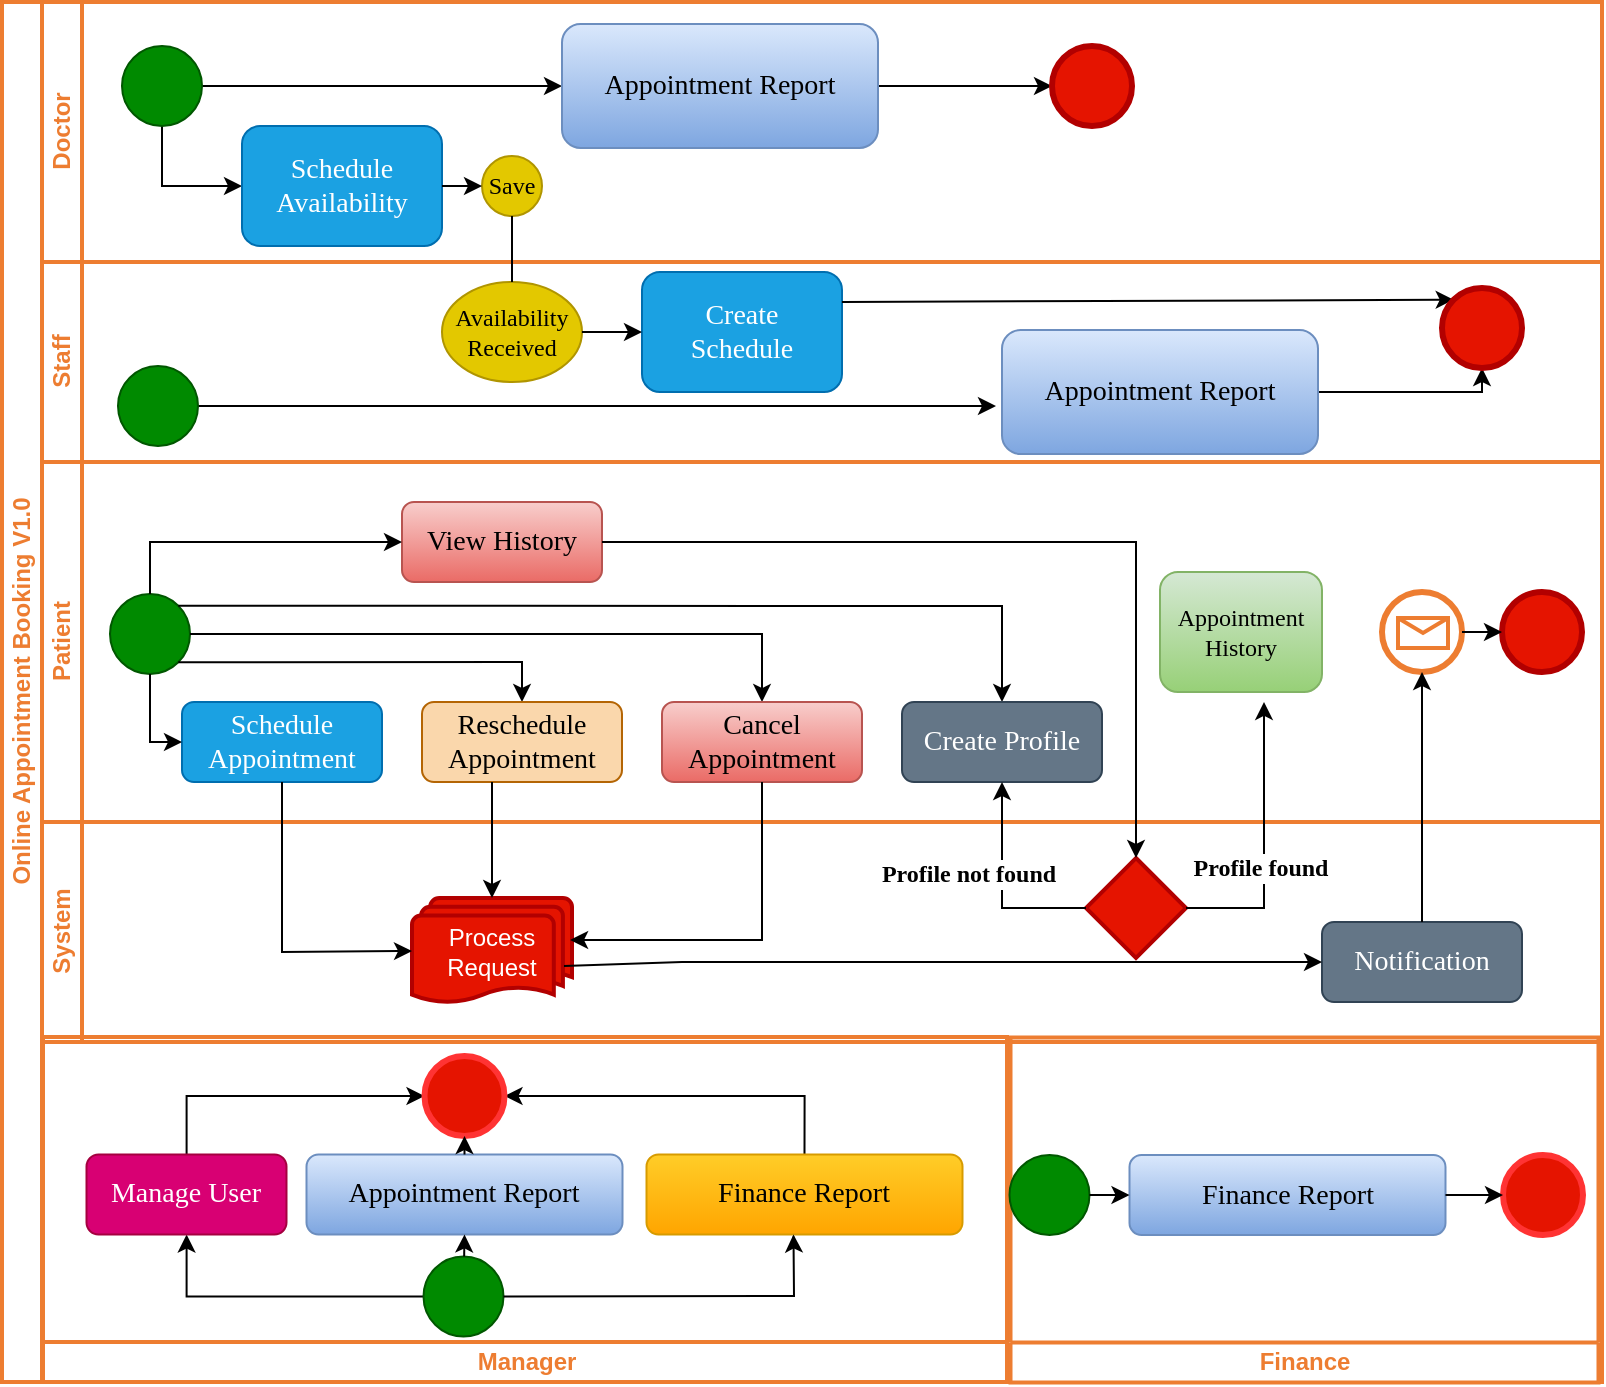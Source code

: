<mxfile version="26.2.2">
  <diagram id="prtHgNgQTEPvFCAcTncT" name="Page-1">
    <mxGraphModel dx="1428" dy="841" grid="1" gridSize="10" guides="1" tooltips="1" connect="1" arrows="1" fold="1" page="1" pageScale="1" pageWidth="1169" pageHeight="827" math="0" shadow="0">
      <root>
        <mxCell id="0" />
        <mxCell id="1" parent="0" />
        <mxCell id="dNxyNK7c78bLwvsdeMH5-19" value="&lt;font style=&quot;color: rgb(237, 125, 49);&quot;&gt;Online Appointment Booking V1.0&lt;/font&gt;" style="swimlane;html=1;childLayout=stackLayout;resizeParent=1;resizeParentMax=0;horizontal=0;startSize=20;horizontalStack=0;strokeColor=light-dark(#ED7D31,#EDEDED);strokeWidth=2;container=0;movable=1;resizable=1;rotatable=1;deletable=1;editable=1;locked=0;connectable=1;" parent="1" vertex="1">
          <mxGeometry x="40" y="120" width="800" height="690" as="geometry">
            <mxRectangle x="120" y="120" width="40" height="50" as="alternateBounds" />
          </mxGeometry>
        </mxCell>
        <mxCell id="dNxyNK7c78bLwvsdeMH5-20" value="&lt;font style=&quot;color: rgb(237, 125, 49);&quot;&gt;Doctor&lt;/font&gt;" style="swimlane;html=1;startSize=20;horizontal=0;strokeColor=#ED7D31;strokeWidth=2;" parent="1" vertex="1">
          <mxGeometry x="60" y="120" width="780" height="130" as="geometry" />
        </mxCell>
        <mxCell id="c4G1HvapONVKOLHda4lt-110" style="edgeStyle=orthogonalEdgeStyle;rounded=0;orthogonalLoop=1;jettySize=auto;html=1;entryX=0;entryY=0.5;entryDx=0;entryDy=0;" edge="1" parent="dNxyNK7c78bLwvsdeMH5-20" source="dNxyNK7c78bLwvsdeMH5-23" target="dNxyNK7c78bLwvsdeMH5-24">
          <mxGeometry relative="1" as="geometry">
            <Array as="points">
              <mxPoint x="60" y="92" />
            </Array>
          </mxGeometry>
        </mxCell>
        <mxCell id="c4G1HvapONVKOLHda4lt-111" style="edgeStyle=orthogonalEdgeStyle;rounded=0;orthogonalLoop=1;jettySize=auto;html=1;entryX=0;entryY=0.5;entryDx=0;entryDy=0;" edge="1" parent="dNxyNK7c78bLwvsdeMH5-20" source="dNxyNK7c78bLwvsdeMH5-23" target="c4G1HvapONVKOLHda4lt-109">
          <mxGeometry relative="1" as="geometry" />
        </mxCell>
        <mxCell id="dNxyNK7c78bLwvsdeMH5-23" value="" style="ellipse;whiteSpace=wrap;html=1;fillColor=#008a00;fontColor=#ffffff;strokeColor=#005700;" parent="dNxyNK7c78bLwvsdeMH5-20" vertex="1">
          <mxGeometry x="40" y="22" width="40" height="40" as="geometry" />
        </mxCell>
        <mxCell id="dNxyNK7c78bLwvsdeMH5-24" value="&lt;font style=&quot;font-size: 14px;&quot; face=&quot;Verdana&quot;&gt;Schedule&lt;/font&gt;&lt;div&gt;&lt;font style=&quot;font-size: 14px;&quot; face=&quot;Verdana&quot;&gt;Availability&lt;/font&gt;&lt;/div&gt;" style="rounded=1;whiteSpace=wrap;html=1;fontFamily=Helvetica;fontSize=12;align=center;fillColor=#1ba1e2;strokeColor=#006EAF;fontColor=#ffffff;" parent="dNxyNK7c78bLwvsdeMH5-20" vertex="1">
          <mxGeometry x="100" y="62" width="100" height="60" as="geometry" />
        </mxCell>
        <mxCell id="c4G1HvapONVKOLHda4lt-1" value="&lt;font face=&quot;Verdana&quot;&gt;Save&lt;/font&gt;" style="ellipse;whiteSpace=wrap;html=1;fillColor=#e3c800;fontColor=#000000;strokeColor=#B09500;fillStyle=auto;" vertex="1" parent="dNxyNK7c78bLwvsdeMH5-20">
          <mxGeometry x="220" y="77" width="30" height="30" as="geometry" />
        </mxCell>
        <mxCell id="c4G1HvapONVKOLHda4lt-4" value="" style="endArrow=classic;html=1;rounded=0;exitX=1;exitY=0.5;exitDx=0;exitDy=0;entryX=0;entryY=0.5;entryDx=0;entryDy=0;" edge="1" parent="dNxyNK7c78bLwvsdeMH5-20" source="dNxyNK7c78bLwvsdeMH5-24" target="c4G1HvapONVKOLHda4lt-1">
          <mxGeometry width="50" height="50" relative="1" as="geometry">
            <mxPoint x="310" y="120" as="sourcePoint" />
            <mxPoint x="360" y="70" as="targetPoint" />
          </mxGeometry>
        </mxCell>
        <mxCell id="c4G1HvapONVKOLHda4lt-116" style="edgeStyle=orthogonalEdgeStyle;rounded=0;orthogonalLoop=1;jettySize=auto;html=1;" edge="1" parent="dNxyNK7c78bLwvsdeMH5-20" source="c4G1HvapONVKOLHda4lt-109" target="c4G1HvapONVKOLHda4lt-113">
          <mxGeometry relative="1" as="geometry">
            <mxPoint x="500" y="42" as="targetPoint" />
          </mxGeometry>
        </mxCell>
        <mxCell id="c4G1HvapONVKOLHda4lt-109" value="&lt;font style=&quot;color: rgb(0, 0, 0);&quot; face=&quot;Verdana&quot;&gt;&lt;span style=&quot;font-size: 14px;&quot;&gt;Appointment Report&lt;/span&gt;&lt;/font&gt;" style="rounded=1;whiteSpace=wrap;html=1;fontFamily=Helvetica;fontSize=12;align=center;fillColor=#dae8fc;strokeColor=#6c8ebf;gradientColor=#7ea6e0;" vertex="1" parent="dNxyNK7c78bLwvsdeMH5-20">
          <mxGeometry x="260" y="11" width="158" height="62" as="geometry" />
        </mxCell>
        <mxCell id="c4G1HvapONVKOLHda4lt-113" value="" style="ellipse;whiteSpace=wrap;html=1;fillColor=#e51400;fontColor=#FFFFFF;strokeColor=#B20000;strokeWidth=3;" vertex="1" parent="dNxyNK7c78bLwvsdeMH5-20">
          <mxGeometry x="505" y="22" width="40" height="40" as="geometry" />
        </mxCell>
        <mxCell id="dNxyNK7c78bLwvsdeMH5-21" value="&lt;font style=&quot;color: rgb(237, 125, 49);&quot;&gt;Staff&lt;/font&gt;" style="swimlane;html=1;startSize=20;horizontal=0;strokeColor=#ED7D31;strokeWidth=2;" parent="1" vertex="1">
          <mxGeometry x="60" y="250" width="780" height="100" as="geometry" />
        </mxCell>
        <mxCell id="c4G1HvapONVKOLHda4lt-5" value="&lt;font face=&quot;Verdana&quot;&gt;Availability Received&lt;/font&gt;" style="ellipse;whiteSpace=wrap;html=1;fillColor=#e3c800;fontColor=#000000;strokeColor=#B09500;fillStyle=auto;" vertex="1" parent="dNxyNK7c78bLwvsdeMH5-21">
          <mxGeometry x="200" y="10" width="70" height="50" as="geometry" />
        </mxCell>
        <mxCell id="c4G1HvapONVKOLHda4lt-7" value="&lt;font style=&quot;font-size: 14px;&quot; face=&quot;Verdana&quot;&gt;Create&lt;/font&gt;&lt;div&gt;&lt;font style=&quot;font-size: 14px;&quot; face=&quot;Verdana&quot;&gt;Schedule&lt;/font&gt;&lt;/div&gt;" style="rounded=1;whiteSpace=wrap;html=1;fontFamily=Helvetica;fontSize=12;align=center;fillColor=#1ba1e2;strokeColor=#006EAF;fontColor=#ffffff;" vertex="1" parent="dNxyNK7c78bLwvsdeMH5-21">
          <mxGeometry x="300" y="5" width="100" height="60" as="geometry" />
        </mxCell>
        <mxCell id="c4G1HvapONVKOLHda4lt-8" value="" style="endArrow=classic;html=1;rounded=0;entryX=0;entryY=0.5;entryDx=0;entryDy=0;exitX=1;exitY=0.5;exitDx=0;exitDy=0;" edge="1" parent="dNxyNK7c78bLwvsdeMH5-21" source="c4G1HvapONVKOLHda4lt-5" target="c4G1HvapONVKOLHda4lt-7">
          <mxGeometry width="50" height="50" relative="1" as="geometry">
            <mxPoint x="170" y="139" as="sourcePoint" />
            <mxPoint x="220" y="89" as="targetPoint" />
          </mxGeometry>
        </mxCell>
        <mxCell id="c4G1HvapONVKOLHda4lt-16" value="" style="endArrow=classic;html=1;rounded=0;entryX=0;entryY=0;entryDx=0;entryDy=0;exitX=1;exitY=0.25;exitDx=0;exitDy=0;" edge="1" parent="dNxyNK7c78bLwvsdeMH5-21" source="c4G1HvapONVKOLHda4lt-7" target="c4G1HvapONVKOLHda4lt-123">
          <mxGeometry width="50" height="50" relative="1" as="geometry">
            <mxPoint x="410" y="30" as="sourcePoint" />
            <mxPoint x="420" y="35" as="targetPoint" />
            <Array as="points" />
          </mxGeometry>
        </mxCell>
        <mxCell id="c4G1HvapONVKOLHda4lt-124" style="edgeStyle=orthogonalEdgeStyle;rounded=0;orthogonalLoop=1;jettySize=auto;html=1;entryX=0.5;entryY=1;entryDx=0;entryDy=0;" edge="1" parent="dNxyNK7c78bLwvsdeMH5-21" source="c4G1HvapONVKOLHda4lt-117" target="c4G1HvapONVKOLHda4lt-123">
          <mxGeometry relative="1" as="geometry">
            <Array as="points">
              <mxPoint x="720" y="65" />
            </Array>
          </mxGeometry>
        </mxCell>
        <mxCell id="c4G1HvapONVKOLHda4lt-117" value="&lt;font style=&quot;color: rgb(0, 0, 0);&quot; face=&quot;Verdana&quot;&gt;&lt;span style=&quot;font-size: 14px;&quot;&gt;Appointment Report&lt;/span&gt;&lt;/font&gt;" style="rounded=1;whiteSpace=wrap;html=1;fontFamily=Helvetica;fontSize=12;align=center;fillColor=#dae8fc;strokeColor=#6c8ebf;gradientColor=#7ea6e0;" vertex="1" parent="dNxyNK7c78bLwvsdeMH5-21">
          <mxGeometry x="480" y="34" width="158" height="62" as="geometry" />
        </mxCell>
        <mxCell id="c4G1HvapONVKOLHda4lt-119" style="edgeStyle=orthogonalEdgeStyle;rounded=0;orthogonalLoop=1;jettySize=auto;html=1;entryX=-0.019;entryY=0.613;entryDx=0;entryDy=0;entryPerimeter=0;" edge="1" parent="dNxyNK7c78bLwvsdeMH5-21" source="c4G1HvapONVKOLHda4lt-118" target="c4G1HvapONVKOLHda4lt-117">
          <mxGeometry relative="1" as="geometry" />
        </mxCell>
        <mxCell id="c4G1HvapONVKOLHda4lt-118" value="" style="ellipse;whiteSpace=wrap;html=1;fillColor=#008a00;fontColor=#ffffff;strokeColor=#005700;" vertex="1" parent="dNxyNK7c78bLwvsdeMH5-21">
          <mxGeometry x="38" y="52" width="40" height="40" as="geometry" />
        </mxCell>
        <mxCell id="c4G1HvapONVKOLHda4lt-123" value="" style="ellipse;whiteSpace=wrap;html=1;fillColor=#e51400;fontColor=#FFFFFF;strokeColor=#B20000;strokeWidth=3;" vertex="1" parent="dNxyNK7c78bLwvsdeMH5-21">
          <mxGeometry x="700" y="13" width="40" height="40" as="geometry" />
        </mxCell>
        <mxCell id="dNxyNK7c78bLwvsdeMH5-22" value="&lt;font style=&quot;color: rgb(237, 125, 49);&quot;&gt;Patient&lt;/font&gt;" style="swimlane;html=1;startSize=20;horizontal=0;strokeColor=#ED7D31;strokeWidth=2;" parent="1" vertex="1">
          <mxGeometry x="60" y="350" width="780" height="180" as="geometry" />
        </mxCell>
        <mxCell id="c4G1HvapONVKOLHda4lt-17" value="" style="ellipse;whiteSpace=wrap;html=1;fillColor=#008a00;fontColor=#ffffff;strokeColor=#005700;" vertex="1" parent="dNxyNK7c78bLwvsdeMH5-22">
          <mxGeometry x="34" y="66" width="40" height="40" as="geometry" />
        </mxCell>
        <mxCell id="c4G1HvapONVKOLHda4lt-18" value="&lt;font face=&quot;Verdana&quot;&gt;&lt;span style=&quot;font-size: 14px;&quot;&gt;Schedule Appointment&lt;/span&gt;&lt;/font&gt;" style="rounded=1;whiteSpace=wrap;html=1;fontFamily=Helvetica;fontSize=12;align=center;fillColor=#1ba1e2;strokeColor=#006EAF;fontColor=#ffffff;" vertex="1" parent="dNxyNK7c78bLwvsdeMH5-22">
          <mxGeometry x="70" y="120" width="100" height="40" as="geometry" />
        </mxCell>
        <mxCell id="c4G1HvapONVKOLHda4lt-19" value="" style="endArrow=classic;html=1;rounded=0;exitX=1;exitY=1;exitDx=0;exitDy=0;entryX=0.5;entryY=0;entryDx=0;entryDy=0;" edge="1" parent="dNxyNK7c78bLwvsdeMH5-22" source="c4G1HvapONVKOLHda4lt-17" target="c4G1HvapONVKOLHda4lt-32">
          <mxGeometry width="50" height="50" relative="1" as="geometry">
            <mxPoint x="300" y="100" as="sourcePoint" />
            <mxPoint x="290" y="100" as="targetPoint" />
            <Array as="points">
              <mxPoint x="240" y="100" />
            </Array>
          </mxGeometry>
        </mxCell>
        <mxCell id="c4G1HvapONVKOLHda4lt-32" value="&lt;font face=&quot;Verdana&quot;&gt;&lt;span style=&quot;font-size: 14px;&quot;&gt;Reschedule Appointment&lt;/span&gt;&lt;/font&gt;" style="rounded=1;whiteSpace=wrap;html=1;fontFamily=Helvetica;fontSize=12;align=center;fillColor=#FAD7AC;strokeColor=#b46504;" vertex="1" parent="dNxyNK7c78bLwvsdeMH5-22">
          <mxGeometry x="190" y="120" width="100" height="40" as="geometry" />
        </mxCell>
        <mxCell id="c4G1HvapONVKOLHda4lt-34" value="" style="endArrow=classic;html=1;rounded=0;exitX=1;exitY=0.5;exitDx=0;exitDy=0;entryX=0.5;entryY=0;entryDx=0;entryDy=0;" edge="1" parent="dNxyNK7c78bLwvsdeMH5-22" source="c4G1HvapONVKOLHda4lt-17" target="c4G1HvapONVKOLHda4lt-33">
          <mxGeometry width="50" height="50" relative="1" as="geometry">
            <mxPoint x="95" y="87" as="sourcePoint" />
            <mxPoint x="380" y="100" as="targetPoint" />
            <Array as="points">
              <mxPoint x="360" y="86" />
            </Array>
          </mxGeometry>
        </mxCell>
        <mxCell id="c4G1HvapONVKOLHda4lt-35" value="" style="endArrow=classic;html=1;rounded=0;exitX=1;exitY=0;exitDx=0;exitDy=0;entryX=0.5;entryY=0;entryDx=0;entryDy=0;" edge="1" parent="dNxyNK7c78bLwvsdeMH5-22" source="c4G1HvapONVKOLHda4lt-17" target="c4G1HvapONVKOLHda4lt-46">
          <mxGeometry width="50" height="50" relative="1" as="geometry">
            <mxPoint x="96" y="84" as="sourcePoint" />
            <mxPoint x="470" y="110" as="targetPoint" />
            <Array as="points">
              <mxPoint x="480" y="72" />
            </Array>
          </mxGeometry>
        </mxCell>
        <mxCell id="c4G1HvapONVKOLHda4lt-36" value="&lt;font face=&quot;Verdana&quot;&gt;&lt;span style=&quot;font-size: 14px;&quot;&gt;View History&lt;/span&gt;&lt;/font&gt;" style="rounded=1;whiteSpace=wrap;html=1;fontFamily=Helvetica;fontSize=12;align=center;fillColor=#f8cecc;strokeColor=#b85450;gradientColor=#ea6b66;" vertex="1" parent="dNxyNK7c78bLwvsdeMH5-22">
          <mxGeometry x="180" y="20" width="100" height="40" as="geometry" />
        </mxCell>
        <mxCell id="c4G1HvapONVKOLHda4lt-37" value="" style="endArrow=classic;html=1;rounded=0;entryX=0;entryY=0.5;entryDx=0;entryDy=0;exitX=0.5;exitY=0;exitDx=0;exitDy=0;" edge="1" parent="dNxyNK7c78bLwvsdeMH5-22" source="c4G1HvapONVKOLHda4lt-17" target="c4G1HvapONVKOLHda4lt-36">
          <mxGeometry width="50" height="50" relative="1" as="geometry">
            <mxPoint x="70" y="70" as="sourcePoint" />
            <mxPoint x="120" y="20" as="targetPoint" />
            <Array as="points">
              <mxPoint x="54" y="40" />
            </Array>
          </mxGeometry>
        </mxCell>
        <mxCell id="c4G1HvapONVKOLHda4lt-39" value="&lt;font face=&quot;Verdana&quot;&gt;Appointment History&lt;/font&gt;" style="rounded=1;whiteSpace=wrap;html=1;strokeColor=#82b366;fillColor=#d5e8d4;gradientColor=#97d077;" vertex="1" parent="dNxyNK7c78bLwvsdeMH5-22">
          <mxGeometry x="559" y="55" width="81" height="60" as="geometry" />
        </mxCell>
        <mxCell id="c4G1HvapONVKOLHda4lt-46" value="&lt;span style=&quot;font-family: Verdana;&quot;&gt;&lt;font style=&quot;font-size: 14px;&quot;&gt;Create Profile&lt;/font&gt;&lt;/span&gt;" style="rounded=1;whiteSpace=wrap;html=1;fontFamily=Helvetica;fontSize=12;align=center;fillColor=#647687;strokeColor=#314354;fontColor=#ffffff;" vertex="1" parent="dNxyNK7c78bLwvsdeMH5-22">
          <mxGeometry x="430" y="120" width="100" height="40" as="geometry" />
        </mxCell>
        <mxCell id="c4G1HvapONVKOLHda4lt-48" value="" style="endArrow=classic;html=1;rounded=0;exitX=0.5;exitY=1;exitDx=0;exitDy=0;entryX=0;entryY=0.5;entryDx=0;entryDy=0;" edge="1" parent="dNxyNK7c78bLwvsdeMH5-22" source="c4G1HvapONVKOLHda4lt-17" target="c4G1HvapONVKOLHda4lt-18">
          <mxGeometry width="50" height="50" relative="1" as="geometry">
            <mxPoint x="50" y="160" as="sourcePoint" />
            <mxPoint x="40" y="150" as="targetPoint" />
            <Array as="points">
              <mxPoint x="54" y="140" />
            </Array>
          </mxGeometry>
        </mxCell>
        <mxCell id="c4G1HvapONVKOLHda4lt-33" value="&lt;font face=&quot;Verdana&quot;&gt;&lt;span style=&quot;font-size: 14px;&quot;&gt;Cancel Appointment&lt;/span&gt;&lt;/font&gt;" style="rounded=1;whiteSpace=wrap;html=1;fontFamily=Helvetica;fontSize=12;align=center;fillColor=#f8cecc;strokeColor=#b85450;gradientColor=#ea6b66;" vertex="1" parent="dNxyNK7c78bLwvsdeMH5-22">
          <mxGeometry x="310" y="120" width="100" height="40" as="geometry" />
        </mxCell>
        <mxCell id="c4G1HvapONVKOLHda4lt-58" value="" style="ellipse;whiteSpace=wrap;html=1;fillColor=#E51400;fontColor=#FFFFFF;strokeColor=#B20000;strokeWidth=3;" vertex="1" parent="dNxyNK7c78bLwvsdeMH5-22">
          <mxGeometry x="730" y="65" width="40" height="40" as="geometry" />
        </mxCell>
        <mxCell id="c4G1HvapONVKOLHda4lt-59" value="" style="ellipse;whiteSpace=wrap;html=1;fillColor=none;fontColor=#ffffff;strokeColor=#ED7D31;strokeWidth=3;" vertex="1" parent="dNxyNK7c78bLwvsdeMH5-22">
          <mxGeometry x="670" y="65" width="40" height="40" as="geometry" />
        </mxCell>
        <mxCell id="c4G1HvapONVKOLHda4lt-61" value="" style="shape=message;html=1;html=1;outlineConnect=0;labelPosition=center;verticalLabelPosition=bottom;align=center;verticalAlign=top;strokeColor=#ED7D31;strokeWidth=2;" vertex="1" parent="dNxyNK7c78bLwvsdeMH5-22">
          <mxGeometry x="678" y="78" width="25" height="15" as="geometry" />
        </mxCell>
        <mxCell id="c4G1HvapONVKOLHda4lt-65" value="" style="endArrow=classic;html=1;rounded=0;entryX=0;entryY=0.5;entryDx=0;entryDy=0;exitX=1;exitY=0.5;exitDx=0;exitDy=0;" edge="1" parent="dNxyNK7c78bLwvsdeMH5-22" source="c4G1HvapONVKOLHda4lt-59" target="c4G1HvapONVKOLHda4lt-58">
          <mxGeometry width="50" height="50" relative="1" as="geometry">
            <mxPoint x="700" y="170" as="sourcePoint" />
            <mxPoint x="750" y="120" as="targetPoint" />
          </mxGeometry>
        </mxCell>
        <mxCell id="c4G1HvapONVKOLHda4lt-6" value="" style="endArrow=none;html=1;rounded=0;entryX=0.5;entryY=1;entryDx=0;entryDy=0;exitX=0.5;exitY=0;exitDx=0;exitDy=0;" edge="1" parent="1" source="c4G1HvapONVKOLHda4lt-5" target="c4G1HvapONVKOLHda4lt-1">
          <mxGeometry width="50" height="50" relative="1" as="geometry">
            <mxPoint x="270" y="350" as="sourcePoint" />
            <mxPoint x="320" y="300" as="targetPoint" />
          </mxGeometry>
        </mxCell>
        <mxCell id="c4G1HvapONVKOLHda4lt-22" value="&lt;font style=&quot;color: rgb(237, 125, 49);&quot;&gt;System&lt;/font&gt;" style="swimlane;html=1;startSize=20;horizontal=0;strokeColor=#ED7D31;strokeWidth=2;" vertex="1" parent="1">
          <mxGeometry x="60" y="530" width="780" height="110" as="geometry" />
        </mxCell>
        <mxCell id="c4G1HvapONVKOLHda4lt-28" value="" style="rhombus;whiteSpace=wrap;html=1;strokeColor=#B20000;strokeWidth=2;fillColor=#e51400;fontColor=#ffffff;" vertex="1" parent="c4G1HvapONVKOLHda4lt-22">
          <mxGeometry x="522" y="18" width="50" height="50" as="geometry" />
        </mxCell>
        <mxCell id="c4G1HvapONVKOLHda4lt-57" value="Process Request" style="strokeWidth=2;html=1;shape=mxgraph.flowchart.multi-document;whiteSpace=wrap;fillColor=#e51400;fontColor=#ffffff;strokeColor=#B20000;" vertex="1" parent="c4G1HvapONVKOLHda4lt-22">
          <mxGeometry x="185" y="38" width="80" height="53" as="geometry" />
        </mxCell>
        <mxCell id="c4G1HvapONVKOLHda4lt-62" value="&lt;span style=&quot;font-family: Verdana;&quot;&gt;&lt;font style=&quot;font-size: 14px;&quot;&gt;Notification&lt;/font&gt;&lt;/span&gt;" style="rounded=1;whiteSpace=wrap;html=1;fontFamily=Helvetica;fontSize=12;align=center;fillColor=#647687;strokeColor=#314354;fontColor=#ffffff;" vertex="1" parent="c4G1HvapONVKOLHda4lt-22">
          <mxGeometry x="640" y="50" width="100" height="40" as="geometry" />
        </mxCell>
        <mxCell id="c4G1HvapONVKOLHda4lt-63" value="" style="endArrow=classic;html=1;rounded=0;exitX=0.95;exitY=0.642;exitDx=0;exitDy=0;exitPerimeter=0;entryX=0;entryY=0.5;entryDx=0;entryDy=0;" edge="1" parent="c4G1HvapONVKOLHda4lt-22" source="c4G1HvapONVKOLHda4lt-57" target="c4G1HvapONVKOLHda4lt-62">
          <mxGeometry width="50" height="50" relative="1" as="geometry">
            <mxPoint x="218.04" y="73.007" as="sourcePoint" />
            <mxPoint x="690" y="71" as="targetPoint" />
            <Array as="points">
              <mxPoint x="320" y="70" />
            </Array>
          </mxGeometry>
        </mxCell>
        <mxCell id="c4G1HvapONVKOLHda4lt-38" value="" style="endArrow=classic;html=1;rounded=0;exitX=1;exitY=0.5;exitDx=0;exitDy=0;entryX=0.5;entryY=0;entryDx=0;entryDy=0;" edge="1" parent="1" source="c4G1HvapONVKOLHda4lt-36" target="c4G1HvapONVKOLHda4lt-28">
          <mxGeometry width="50" height="50" relative="1" as="geometry">
            <mxPoint x="420" y="440" as="sourcePoint" />
            <mxPoint x="470" y="390" as="targetPoint" />
            <Array as="points">
              <mxPoint x="607" y="390" />
            </Array>
          </mxGeometry>
        </mxCell>
        <mxCell id="c4G1HvapONVKOLHda4lt-49" value="" style="endArrow=classic;html=1;rounded=0;exitX=0;exitY=0.5;exitDx=0;exitDy=0;entryX=0.5;entryY=1;entryDx=0;entryDy=0;" edge="1" parent="1" source="c4G1HvapONVKOLHda4lt-28" target="c4G1HvapONVKOLHda4lt-46">
          <mxGeometry width="50" height="50" relative="1" as="geometry">
            <mxPoint x="440" y="680" as="sourcePoint" />
            <mxPoint x="160" y="600" as="targetPoint" />
            <Array as="points">
              <mxPoint x="540" y="573" />
            </Array>
          </mxGeometry>
        </mxCell>
        <mxCell id="c4G1HvapONVKOLHda4lt-50" value="&lt;font style=&quot;font-size: 12px;&quot; face=&quot;Verdana&quot;&gt;&lt;b&gt;Profile not found&lt;/b&gt;&lt;/font&gt;" style="edgeLabel;html=1;align=center;verticalAlign=middle;resizable=0;points=[];" vertex="1" connectable="0" parent="c4G1HvapONVKOLHda4lt-49">
          <mxGeometry x="-0.203" y="-1" relative="1" as="geometry">
            <mxPoint x="-18" y="-17" as="offset" />
          </mxGeometry>
        </mxCell>
        <mxCell id="c4G1HvapONVKOLHda4lt-52" style="edgeStyle=orthogonalEdgeStyle;rounded=0;orthogonalLoop=1;jettySize=auto;html=1;entryX=0.642;entryY=1.083;entryDx=0;entryDy=0;entryPerimeter=0;exitX=1;exitY=0.5;exitDx=0;exitDy=0;" edge="1" parent="1" source="c4G1HvapONVKOLHda4lt-28" target="c4G1HvapONVKOLHda4lt-39">
          <mxGeometry relative="1" as="geometry">
            <mxPoint x="671" y="562" as="sourcePoint" />
            <Array as="points">
              <mxPoint x="671" y="573" />
            </Array>
          </mxGeometry>
        </mxCell>
        <mxCell id="c4G1HvapONVKOLHda4lt-84" value="&lt;font style=&quot;font-size: 12px;&quot; face=&quot;Verdana&quot;&gt;&lt;b&gt;Profile found&lt;/b&gt;&lt;/font&gt;" style="edgeLabel;html=1;align=center;verticalAlign=middle;resizable=0;points=[];" vertex="1" connectable="0" parent="c4G1HvapONVKOLHda4lt-52">
          <mxGeometry x="-0.169" y="2" relative="1" as="geometry">
            <mxPoint as="offset" />
          </mxGeometry>
        </mxCell>
        <mxCell id="c4G1HvapONVKOLHda4lt-54" value="" style="endArrow=classic;html=1;rounded=0;entryX=0;entryY=0.5;entryDx=0;entryDy=0;exitX=0.5;exitY=1;exitDx=0;exitDy=0;entryPerimeter=0;" edge="1" parent="1" source="c4G1HvapONVKOLHda4lt-18" target="c4G1HvapONVKOLHda4lt-57">
          <mxGeometry width="50" height="50" relative="1" as="geometry">
            <mxPoint x="150" y="620" as="sourcePoint" />
            <mxPoint x="260" y="625" as="targetPoint" />
            <Array as="points">
              <mxPoint x="180" y="595" />
            </Array>
          </mxGeometry>
        </mxCell>
        <mxCell id="c4G1HvapONVKOLHda4lt-55" value="" style="endArrow=classic;html=1;rounded=0;entryX=0.5;entryY=0;entryDx=0;entryDy=0;entryPerimeter=0;exitX=0.35;exitY=1;exitDx=0;exitDy=0;exitPerimeter=0;" edge="1" parent="1" source="c4G1HvapONVKOLHda4lt-32" target="c4G1HvapONVKOLHda4lt-57">
          <mxGeometry width="50" height="50" relative="1" as="geometry">
            <mxPoint x="285" y="550" as="sourcePoint" />
            <mxPoint x="285" y="600" as="targetPoint" />
          </mxGeometry>
        </mxCell>
        <mxCell id="c4G1HvapONVKOLHda4lt-56" value="" style="endArrow=classic;html=1;rounded=0;exitX=0.5;exitY=1;exitDx=0;exitDy=0;entryX=0.988;entryY=0.396;entryDx=0;entryDy=0;entryPerimeter=0;" edge="1" parent="1" source="c4G1HvapONVKOLHda4lt-33" target="c4G1HvapONVKOLHda4lt-57">
          <mxGeometry width="50" height="50" relative="1" as="geometry">
            <mxPoint x="400" y="650" as="sourcePoint" />
            <mxPoint x="310" y="625" as="targetPoint" />
            <Array as="points">
              <mxPoint x="420" y="589" />
            </Array>
          </mxGeometry>
        </mxCell>
        <mxCell id="c4G1HvapONVKOLHda4lt-64" value="" style="endArrow=classic;html=1;rounded=0;entryX=0.5;entryY=1;entryDx=0;entryDy=0;" edge="1" parent="1" source="c4G1HvapONVKOLHda4lt-62" target="c4G1HvapONVKOLHda4lt-59">
          <mxGeometry width="50" height="50" relative="1" as="geometry">
            <mxPoint x="750" y="590" as="sourcePoint" />
            <mxPoint x="790" y="580" as="targetPoint" />
          </mxGeometry>
        </mxCell>
        <mxCell id="c4G1HvapONVKOLHda4lt-73" value="&lt;font style=&quot;color: rgb(237, 125, 49);&quot;&gt;Manager&lt;/font&gt;" style="swimlane;html=1;startSize=20;horizontal=0;strokeColor=#ED7D31;strokeWidth=2;rotation=90;direction=east;flipV=0;flipH=1;" vertex="1" parent="1">
          <mxGeometry x="215.25" y="482.75" width="172.5" height="482" as="geometry" />
        </mxCell>
        <mxCell id="c4G1HvapONVKOLHda4lt-92" style="edgeStyle=orthogonalEdgeStyle;rounded=0;orthogonalLoop=1;jettySize=auto;html=1;" edge="1" parent="c4G1HvapONVKOLHda4lt-73" source="c4G1HvapONVKOLHda4lt-80" target="c4G1HvapONVKOLHda4lt-86">
          <mxGeometry relative="1" as="geometry" />
        </mxCell>
        <mxCell id="c4G1HvapONVKOLHda4lt-80" value="" style="ellipse;whiteSpace=wrap;html=1;fillColor=#008a00;fontColor=#ffffff;strokeColor=#005700;" vertex="1" parent="c4G1HvapONVKOLHda4lt-73">
          <mxGeometry x="35.5" y="264.5" width="40" height="40" as="geometry" />
        </mxCell>
        <mxCell id="c4G1HvapONVKOLHda4lt-94" style="edgeStyle=orthogonalEdgeStyle;rounded=0;orthogonalLoop=1;jettySize=auto;html=1;entryX=0;entryY=0.5;entryDx=0;entryDy=0;" edge="1" parent="c4G1HvapONVKOLHda4lt-73" source="c4G1HvapONVKOLHda4lt-86" target="c4G1HvapONVKOLHda4lt-93">
          <mxGeometry relative="1" as="geometry">
            <Array as="points">
              <mxPoint x="-83" y="184" />
            </Array>
          </mxGeometry>
        </mxCell>
        <mxCell id="c4G1HvapONVKOLHda4lt-86" value="&lt;font face=&quot;Verdana&quot;&gt;&lt;span style=&quot;font-size: 14px;&quot;&gt;Manage User&lt;/span&gt;&lt;/font&gt;" style="rounded=1;whiteSpace=wrap;html=1;fontFamily=Helvetica;fontSize=12;align=center;fillColor=#d80073;strokeColor=#A50040;fontColor=#ffffff;" vertex="1" parent="c4G1HvapONVKOLHda4lt-73">
          <mxGeometry x="-133" y="213.5" width="100" height="40" as="geometry" />
        </mxCell>
        <mxCell id="c4G1HvapONVKOLHda4lt-87" value="&lt;font style=&quot;color: rgb(0, 0, 0);&quot; face=&quot;Verdana&quot;&gt;&lt;span style=&quot;font-size: 14px;&quot;&gt;Appointment Report&lt;/span&gt;&lt;/font&gt;" style="rounded=1;whiteSpace=wrap;html=1;fontFamily=Helvetica;fontSize=12;align=center;fillColor=#dae8fc;strokeColor=#6c8ebf;gradientColor=#7ea6e0;" vertex="1" parent="c4G1HvapONVKOLHda4lt-73">
          <mxGeometry x="-23" y="213.5" width="158" height="40" as="geometry" />
        </mxCell>
        <mxCell id="c4G1HvapONVKOLHda4lt-95" style="edgeStyle=orthogonalEdgeStyle;rounded=0;orthogonalLoop=1;jettySize=auto;html=1;entryX=1;entryY=0.5;entryDx=0;entryDy=0;exitX=0.5;exitY=0;exitDx=0;exitDy=0;" edge="1" parent="c4G1HvapONVKOLHda4lt-73" source="c4G1HvapONVKOLHda4lt-88" target="c4G1HvapONVKOLHda4lt-93">
          <mxGeometry relative="1" as="geometry" />
        </mxCell>
        <mxCell id="c4G1HvapONVKOLHda4lt-88" value="&lt;font face=&quot;Verdana&quot;&gt;&lt;span style=&quot;font-size: 14px;&quot;&gt;Finance Report&lt;/span&gt;&lt;/font&gt;" style="rounded=1;whiteSpace=wrap;html=1;fontFamily=Helvetica;fontSize=12;align=center;fillColor=#ffcd28;strokeColor=#d79b00;gradientColor=#ffa500;" vertex="1" parent="c4G1HvapONVKOLHda4lt-73">
          <mxGeometry x="147" y="213.5" width="158" height="40" as="geometry" />
        </mxCell>
        <mxCell id="c4G1HvapONVKOLHda4lt-89" value="" style="endArrow=classic;html=1;rounded=0;entryX=0.5;entryY=1;entryDx=0;entryDy=0;" edge="1" parent="c4G1HvapONVKOLHda4lt-73" source="c4G1HvapONVKOLHda4lt-80" target="c4G1HvapONVKOLHda4lt-87">
          <mxGeometry width="50" height="50" relative="1" as="geometry">
            <mxPoint x="105.5" y="404.5" as="sourcePoint" />
            <mxPoint x="155.5" y="354.5" as="targetPoint" />
          </mxGeometry>
        </mxCell>
        <mxCell id="c4G1HvapONVKOLHda4lt-90" value="" style="endArrow=classic;html=1;rounded=0;entryX=0.465;entryY=1;entryDx=0;entryDy=0;entryPerimeter=0;exitX=1;exitY=0.5;exitDx=0;exitDy=0;" edge="1" parent="c4G1HvapONVKOLHda4lt-73" source="c4G1HvapONVKOLHda4lt-80" target="c4G1HvapONVKOLHda4lt-88">
          <mxGeometry width="50" height="50" relative="1" as="geometry">
            <mxPoint x="155.5" y="284.5" as="sourcePoint" />
            <mxPoint x="205.5" y="234.5" as="targetPoint" />
            <Array as="points">
              <mxPoint x="220.75" y="284.25" />
              <mxPoint x="220.5" y="254.5" />
            </Array>
          </mxGeometry>
        </mxCell>
        <mxCell id="c4G1HvapONVKOLHda4lt-93" value="" style="ellipse;whiteSpace=wrap;html=1;fillColor=#E51400;fontColor=#ffffff;strokeColor=#FF3333;strokeWidth=3;" vertex="1" parent="c4G1HvapONVKOLHda4lt-73">
          <mxGeometry x="36" y="164.25" width="40" height="40" as="geometry" />
        </mxCell>
        <mxCell id="c4G1HvapONVKOLHda4lt-96" value="" style="endArrow=classic;html=1;rounded=0;exitX=0.5;exitY=0;exitDx=0;exitDy=0;entryX=0.5;entryY=1;entryDx=0;entryDy=0;" edge="1" parent="c4G1HvapONVKOLHda4lt-73" source="c4G1HvapONVKOLHda4lt-87" target="c4G1HvapONVKOLHda4lt-93">
          <mxGeometry width="50" height="50" relative="1" as="geometry">
            <mxPoint x="245.75" y="234.25" as="sourcePoint" />
            <mxPoint x="295.75" y="184.25" as="targetPoint" />
          </mxGeometry>
        </mxCell>
        <mxCell id="c4G1HvapONVKOLHda4lt-97" value="&lt;font style=&quot;color: rgb(237, 125, 49);&quot;&gt;Finance&lt;/font&gt;" style="swimlane;html=1;startSize=20;horizontal=0;strokeColor=#ED7D31;strokeWidth=2;rotation=90;direction=east;flipV=0;flipH=1;" vertex="1" parent="1">
          <mxGeometry x="605" y="577" width="172.5" height="294" as="geometry" />
        </mxCell>
        <mxCell id="c4G1HvapONVKOLHda4lt-99" value="" style="ellipse;whiteSpace=wrap;html=1;fillColor=#008a00;fontColor=#ffffff;strokeColor=#005700;" vertex="1" parent="c4G1HvapONVKOLHda4lt-97">
          <mxGeometry x="-61.25" y="119.5" width="40" height="40" as="geometry" />
        </mxCell>
        <mxCell id="c4G1HvapONVKOLHda4lt-102" value="&lt;font style=&quot;color: rgb(0, 0, 0);&quot; face=&quot;Verdana&quot;&gt;&lt;span style=&quot;font-size: 14px;&quot;&gt;Finance Report&lt;/span&gt;&lt;/font&gt;" style="rounded=1;whiteSpace=wrap;html=1;fontFamily=Helvetica;fontSize=12;align=center;fillColor=#dae8fc;strokeColor=#6c8ebf;gradientColor=#7ea6e0;" vertex="1" parent="c4G1HvapONVKOLHda4lt-97">
          <mxGeometry x="-1.25" y="119.5" width="158" height="40" as="geometry" />
        </mxCell>
        <mxCell id="c4G1HvapONVKOLHda4lt-105" value="" style="endArrow=classic;html=1;rounded=0;entryX=0;entryY=0.5;entryDx=0;entryDy=0;" edge="1" parent="c4G1HvapONVKOLHda4lt-97" source="c4G1HvapONVKOLHda4lt-99" target="c4G1HvapONVKOLHda4lt-102">
          <mxGeometry width="50" height="50" relative="1" as="geometry">
            <mxPoint x="11.5" y="310.5" as="sourcePoint" />
            <mxPoint x="61.5" y="260.5" as="targetPoint" />
          </mxGeometry>
        </mxCell>
        <mxCell id="c4G1HvapONVKOLHda4lt-107" value="" style="ellipse;whiteSpace=wrap;html=1;fillColor=#E51400;fontColor=#ffffff;strokeColor=#FF3333;strokeWidth=3;" vertex="1" parent="c4G1HvapONVKOLHda4lt-97">
          <mxGeometry x="185.5" y="119.5" width="40" height="40" as="geometry" />
        </mxCell>
        <mxCell id="c4G1HvapONVKOLHda4lt-108" value="" style="endArrow=classic;html=1;rounded=0;entryX=0;entryY=0.5;entryDx=0;entryDy=0;" edge="1" parent="c4G1HvapONVKOLHda4lt-97" source="c4G1HvapONVKOLHda4lt-102" target="c4G1HvapONVKOLHda4lt-107">
          <mxGeometry width="50" height="50" relative="1" as="geometry">
            <mxPoint x="151.75" y="140.25" as="sourcePoint" />
            <mxPoint x="201.75" y="90.25" as="targetPoint" />
          </mxGeometry>
        </mxCell>
      </root>
    </mxGraphModel>
  </diagram>
</mxfile>
